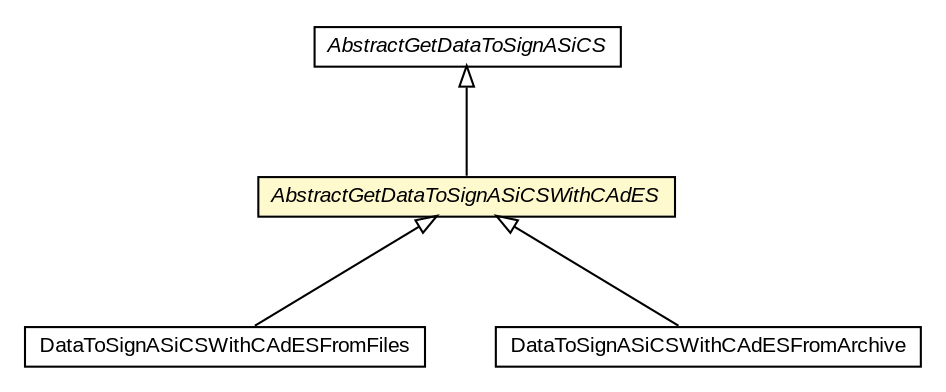 #!/usr/local/bin/dot
#
# Class diagram 
# Generated by UMLGraph version R5_6-24-gf6e263 (http://www.umlgraph.org/)
#

digraph G {
	edge [fontname="arial",fontsize=10,labelfontname="arial",labelfontsize=10];
	node [fontname="arial",fontsize=10,shape=plaintext];
	nodesep=0.25;
	ranksep=0.5;
	// eu.europa.esig.dss.asic.signature.asics.DataToSignASiCSWithCAdESFromFiles
	c130525 [label=<<table title="eu.europa.esig.dss.asic.signature.asics.DataToSignASiCSWithCAdESFromFiles" border="0" cellborder="1" cellspacing="0" cellpadding="2" port="p" href="./DataToSignASiCSWithCAdESFromFiles.html">
		<tr><td><table border="0" cellspacing="0" cellpadding="1">
<tr><td align="center" balign="center"> DataToSignASiCSWithCAdESFromFiles </td></tr>
		</table></td></tr>
		</table>>, URL="./DataToSignASiCSWithCAdESFromFiles.html", fontname="arial", fontcolor="black", fontsize=10.0];
	// eu.europa.esig.dss.asic.signature.asics.DataToSignASiCSWithCAdESFromArchive
	c130526 [label=<<table title="eu.europa.esig.dss.asic.signature.asics.DataToSignASiCSWithCAdESFromArchive" border="0" cellborder="1" cellspacing="0" cellpadding="2" port="p" href="./DataToSignASiCSWithCAdESFromArchive.html">
		<tr><td><table border="0" cellspacing="0" cellpadding="1">
<tr><td align="center" balign="center"> DataToSignASiCSWithCAdESFromArchive </td></tr>
		</table></td></tr>
		</table>>, URL="./DataToSignASiCSWithCAdESFromArchive.html", fontname="arial", fontcolor="black", fontsize=10.0];
	// eu.europa.esig.dss.asic.signature.asics.AbstractGetDataToSignASiCSWithCAdES
	c130527 [label=<<table title="eu.europa.esig.dss.asic.signature.asics.AbstractGetDataToSignASiCSWithCAdES" border="0" cellborder="1" cellspacing="0" cellpadding="2" port="p" bgcolor="lemonChiffon" href="./AbstractGetDataToSignASiCSWithCAdES.html">
		<tr><td><table border="0" cellspacing="0" cellpadding="1">
<tr><td align="center" balign="center"><font face="arial italic"> AbstractGetDataToSignASiCSWithCAdES </font></td></tr>
		</table></td></tr>
		</table>>, URL="./AbstractGetDataToSignASiCSWithCAdES.html", fontname="arial", fontcolor="black", fontsize=10.0];
	// eu.europa.esig.dss.asic.signature.asics.AbstractGetDataToSignASiCS
	c130531 [label=<<table title="eu.europa.esig.dss.asic.signature.asics.AbstractGetDataToSignASiCS" border="0" cellborder="1" cellspacing="0" cellpadding="2" port="p" href="./AbstractGetDataToSignASiCS.html">
		<tr><td><table border="0" cellspacing="0" cellpadding="1">
<tr><td align="center" balign="center"><font face="arial italic"> AbstractGetDataToSignASiCS </font></td></tr>
		</table></td></tr>
		</table>>, URL="./AbstractGetDataToSignASiCS.html", fontname="arial", fontcolor="black", fontsize=10.0];
	//eu.europa.esig.dss.asic.signature.asics.DataToSignASiCSWithCAdESFromFiles extends eu.europa.esig.dss.asic.signature.asics.AbstractGetDataToSignASiCSWithCAdES
	c130527:p -> c130525:p [dir=back,arrowtail=empty];
	//eu.europa.esig.dss.asic.signature.asics.DataToSignASiCSWithCAdESFromArchive extends eu.europa.esig.dss.asic.signature.asics.AbstractGetDataToSignASiCSWithCAdES
	c130527:p -> c130526:p [dir=back,arrowtail=empty];
	//eu.europa.esig.dss.asic.signature.asics.AbstractGetDataToSignASiCSWithCAdES extends eu.europa.esig.dss.asic.signature.asics.AbstractGetDataToSignASiCS
	c130531:p -> c130527:p [dir=back,arrowtail=empty];
}

